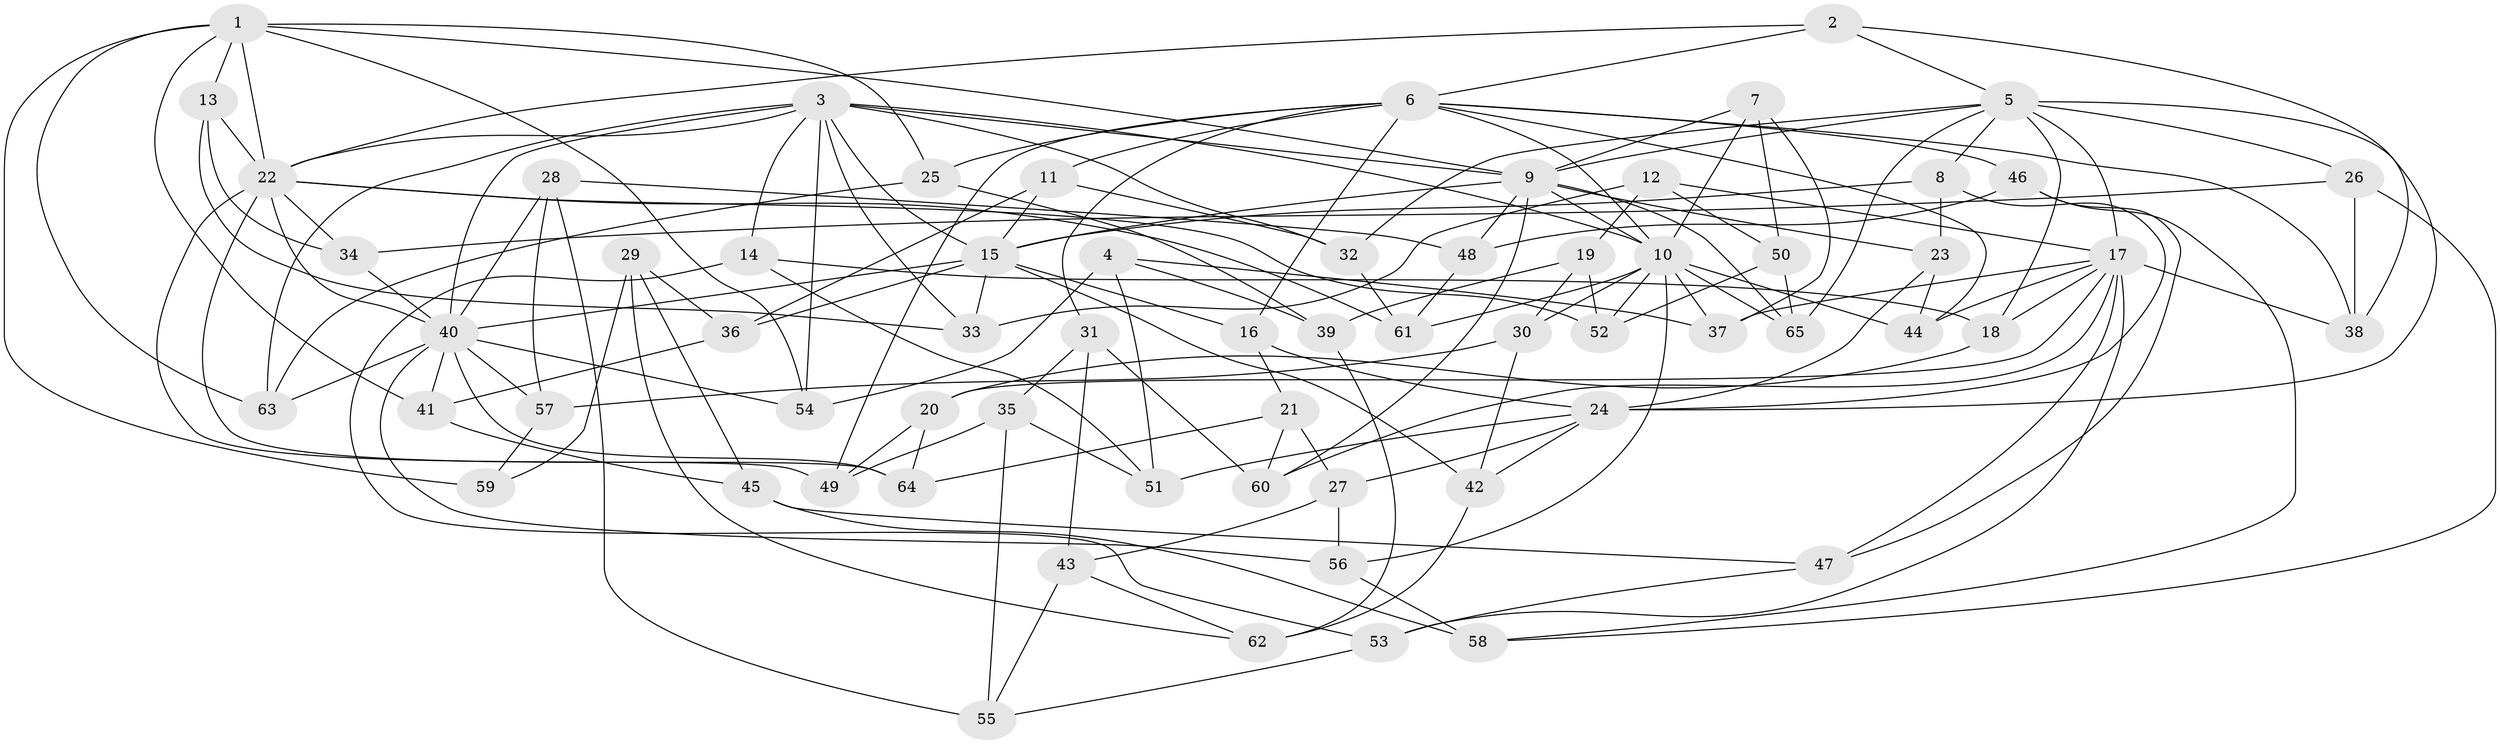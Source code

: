 // original degree distribution, {4: 1.0}
// Generated by graph-tools (version 1.1) at 2025/53/03/04/25 22:53:58]
// undirected, 65 vertices, 160 edges
graph export_dot {
  node [color=gray90,style=filled];
  1;
  2;
  3;
  4;
  5;
  6;
  7;
  8;
  9;
  10;
  11;
  12;
  13;
  14;
  15;
  16;
  17;
  18;
  19;
  20;
  21;
  22;
  23;
  24;
  25;
  26;
  27;
  28;
  29;
  30;
  31;
  32;
  33;
  34;
  35;
  36;
  37;
  38;
  39;
  40;
  41;
  42;
  43;
  44;
  45;
  46;
  47;
  48;
  49;
  50;
  51;
  52;
  53;
  54;
  55;
  56;
  57;
  58;
  59;
  60;
  61;
  62;
  63;
  64;
  65;
  1 -- 9 [weight=2.0];
  1 -- 13 [weight=1.0];
  1 -- 22 [weight=1.0];
  1 -- 25 [weight=1.0];
  1 -- 41 [weight=1.0];
  1 -- 54 [weight=1.0];
  1 -- 59 [weight=2.0];
  1 -- 63 [weight=1.0];
  2 -- 5 [weight=1.0];
  2 -- 6 [weight=1.0];
  2 -- 22 [weight=1.0];
  2 -- 38 [weight=1.0];
  3 -- 9 [weight=1.0];
  3 -- 10 [weight=1.0];
  3 -- 14 [weight=1.0];
  3 -- 15 [weight=2.0];
  3 -- 22 [weight=1.0];
  3 -- 32 [weight=1.0];
  3 -- 33 [weight=1.0];
  3 -- 40 [weight=2.0];
  3 -- 54 [weight=1.0];
  3 -- 63 [weight=1.0];
  4 -- 37 [weight=1.0];
  4 -- 39 [weight=1.0];
  4 -- 51 [weight=1.0];
  4 -- 54 [weight=1.0];
  5 -- 8 [weight=1.0];
  5 -- 9 [weight=1.0];
  5 -- 17 [weight=1.0];
  5 -- 18 [weight=1.0];
  5 -- 24 [weight=2.0];
  5 -- 26 [weight=1.0];
  5 -- 32 [weight=1.0];
  5 -- 65 [weight=1.0];
  6 -- 10 [weight=1.0];
  6 -- 11 [weight=1.0];
  6 -- 16 [weight=1.0];
  6 -- 25 [weight=1.0];
  6 -- 31 [weight=1.0];
  6 -- 38 [weight=1.0];
  6 -- 44 [weight=1.0];
  6 -- 46 [weight=1.0];
  6 -- 49 [weight=1.0];
  7 -- 9 [weight=1.0];
  7 -- 10 [weight=1.0];
  7 -- 37 [weight=1.0];
  7 -- 50 [weight=1.0];
  8 -- 15 [weight=1.0];
  8 -- 23 [weight=1.0];
  8 -- 24 [weight=1.0];
  9 -- 10 [weight=2.0];
  9 -- 15 [weight=1.0];
  9 -- 23 [weight=1.0];
  9 -- 48 [weight=1.0];
  9 -- 60 [weight=1.0];
  9 -- 65 [weight=1.0];
  10 -- 30 [weight=1.0];
  10 -- 37 [weight=1.0];
  10 -- 44 [weight=1.0];
  10 -- 52 [weight=1.0];
  10 -- 56 [weight=1.0];
  10 -- 61 [weight=1.0];
  10 -- 65 [weight=1.0];
  11 -- 15 [weight=1.0];
  11 -- 32 [weight=1.0];
  11 -- 36 [weight=1.0];
  12 -- 17 [weight=1.0];
  12 -- 19 [weight=1.0];
  12 -- 33 [weight=1.0];
  12 -- 50 [weight=1.0];
  13 -- 22 [weight=1.0];
  13 -- 33 [weight=1.0];
  13 -- 34 [weight=1.0];
  14 -- 18 [weight=1.0];
  14 -- 51 [weight=1.0];
  14 -- 53 [weight=1.0];
  15 -- 16 [weight=1.0];
  15 -- 33 [weight=1.0];
  15 -- 36 [weight=1.0];
  15 -- 40 [weight=1.0];
  15 -- 42 [weight=1.0];
  16 -- 21 [weight=1.0];
  16 -- 24 [weight=1.0];
  17 -- 18 [weight=1.0];
  17 -- 20 [weight=1.0];
  17 -- 37 [weight=1.0];
  17 -- 38 [weight=1.0];
  17 -- 44 [weight=1.0];
  17 -- 47 [weight=1.0];
  17 -- 53 [weight=1.0];
  17 -- 60 [weight=1.0];
  18 -- 20 [weight=1.0];
  19 -- 30 [weight=1.0];
  19 -- 39 [weight=1.0];
  19 -- 52 [weight=1.0];
  20 -- 49 [weight=1.0];
  20 -- 64 [weight=1.0];
  21 -- 27 [weight=1.0];
  21 -- 60 [weight=1.0];
  21 -- 64 [weight=1.0];
  22 -- 34 [weight=1.0];
  22 -- 40 [weight=1.0];
  22 -- 49 [weight=1.0];
  22 -- 52 [weight=1.0];
  22 -- 61 [weight=1.0];
  22 -- 64 [weight=1.0];
  23 -- 24 [weight=1.0];
  23 -- 44 [weight=1.0];
  24 -- 27 [weight=1.0];
  24 -- 42 [weight=1.0];
  24 -- 51 [weight=1.0];
  25 -- 39 [weight=1.0];
  25 -- 63 [weight=1.0];
  26 -- 34 [weight=1.0];
  26 -- 38 [weight=1.0];
  26 -- 58 [weight=1.0];
  27 -- 43 [weight=1.0];
  27 -- 56 [weight=1.0];
  28 -- 40 [weight=1.0];
  28 -- 48 [weight=1.0];
  28 -- 55 [weight=1.0];
  28 -- 57 [weight=1.0];
  29 -- 36 [weight=1.0];
  29 -- 45 [weight=1.0];
  29 -- 59 [weight=1.0];
  29 -- 62 [weight=1.0];
  30 -- 42 [weight=1.0];
  30 -- 57 [weight=1.0];
  31 -- 35 [weight=1.0];
  31 -- 43 [weight=1.0];
  31 -- 60 [weight=1.0];
  32 -- 61 [weight=1.0];
  34 -- 40 [weight=1.0];
  35 -- 49 [weight=1.0];
  35 -- 51 [weight=1.0];
  35 -- 55 [weight=1.0];
  36 -- 41 [weight=1.0];
  39 -- 62 [weight=1.0];
  40 -- 41 [weight=1.0];
  40 -- 54 [weight=1.0];
  40 -- 56 [weight=1.0];
  40 -- 57 [weight=1.0];
  40 -- 63 [weight=1.0];
  40 -- 64 [weight=1.0];
  41 -- 45 [weight=1.0];
  42 -- 62 [weight=1.0];
  43 -- 55 [weight=1.0];
  43 -- 62 [weight=1.0];
  45 -- 47 [weight=1.0];
  45 -- 58 [weight=1.0];
  46 -- 47 [weight=1.0];
  46 -- 48 [weight=1.0];
  46 -- 58 [weight=1.0];
  47 -- 53 [weight=1.0];
  48 -- 61 [weight=1.0];
  50 -- 52 [weight=1.0];
  50 -- 65 [weight=1.0];
  53 -- 55 [weight=1.0];
  56 -- 58 [weight=1.0];
  57 -- 59 [weight=1.0];
}
